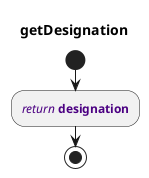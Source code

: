 :New variable: <b>designation</b>;
:Assign <color:darkblue><i>"Teacher"</i></color> to <b>designation</b>;
:New variable: <b>collegeName</b>;
:Assign <color:darkblue><i>"Beginnersbook"</i></color> to <b>collegeName</b>;
:New object: <b>teaches_job</b>;
:Assign <color:darkblue><i>"Teacher"</i></color> to <b>teaches_job</b>;
:New object: <b>heart</b>;
:Assign <color:darkblue><i>newHeart()</i></color> to <b>this.heart</b>;
@startuml
title getDesignation
start
:<color:INDIGO><i>return</i></color> <color:INDIGO><b>designation</b></color>;
stop
@enduml
